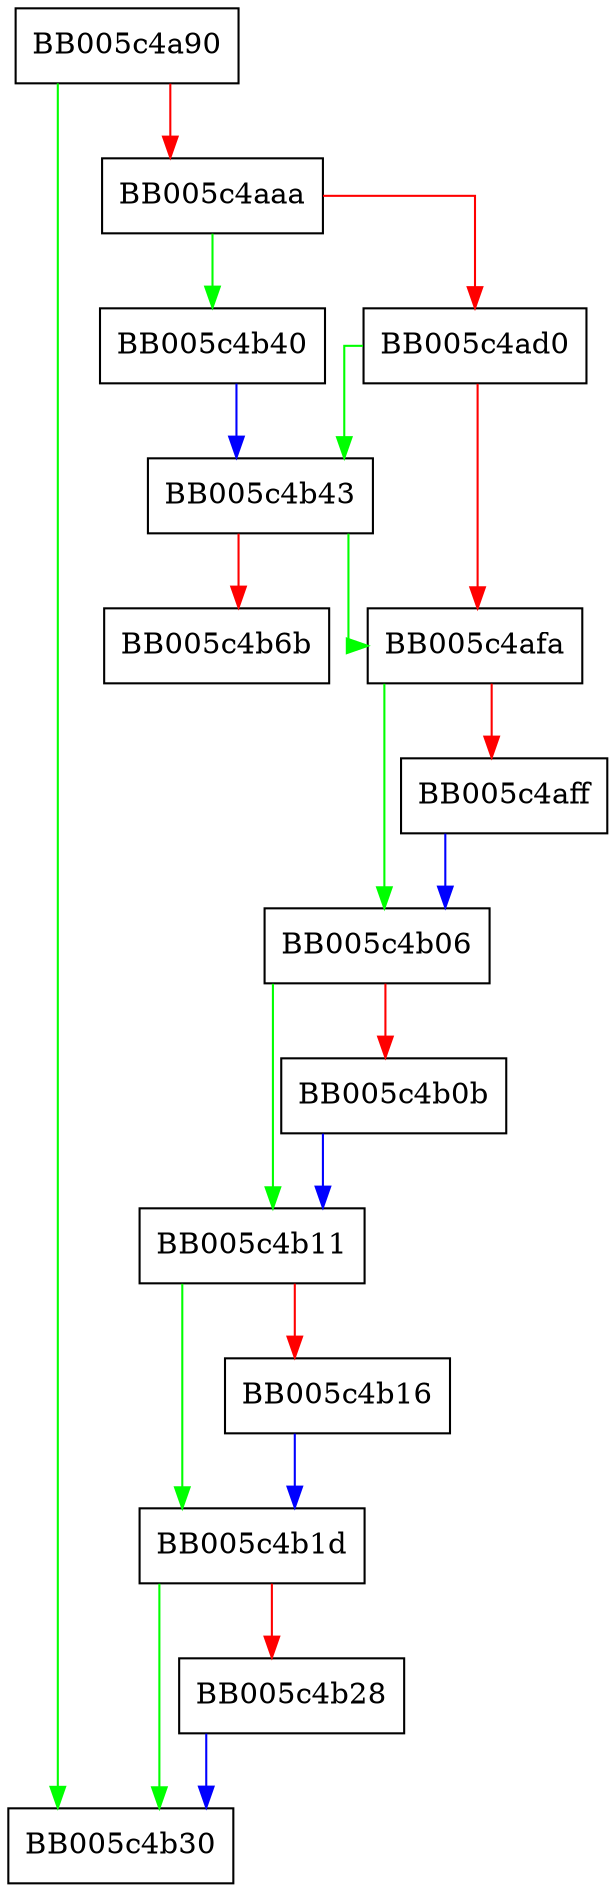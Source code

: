 digraph EVP_PBE_find_ex {
  node [shape="box"];
  graph [splines=ortho];
  BB005c4a90 -> BB005c4b30 [color="green"];
  BB005c4a90 -> BB005c4aaa [color="red"];
  BB005c4aaa -> BB005c4b40 [color="green"];
  BB005c4aaa -> BB005c4ad0 [color="red"];
  BB005c4ad0 -> BB005c4b43 [color="green"];
  BB005c4ad0 -> BB005c4afa [color="red"];
  BB005c4afa -> BB005c4b06 [color="green"];
  BB005c4afa -> BB005c4aff [color="red"];
  BB005c4aff -> BB005c4b06 [color="blue"];
  BB005c4b06 -> BB005c4b11 [color="green"];
  BB005c4b06 -> BB005c4b0b [color="red"];
  BB005c4b0b -> BB005c4b11 [color="blue"];
  BB005c4b11 -> BB005c4b1d [color="green"];
  BB005c4b11 -> BB005c4b16 [color="red"];
  BB005c4b16 -> BB005c4b1d [color="blue"];
  BB005c4b1d -> BB005c4b30 [color="green"];
  BB005c4b1d -> BB005c4b28 [color="red"];
  BB005c4b28 -> BB005c4b30 [color="blue"];
  BB005c4b40 -> BB005c4b43 [color="blue"];
  BB005c4b43 -> BB005c4afa [color="green"];
  BB005c4b43 -> BB005c4b6b [color="red"];
}